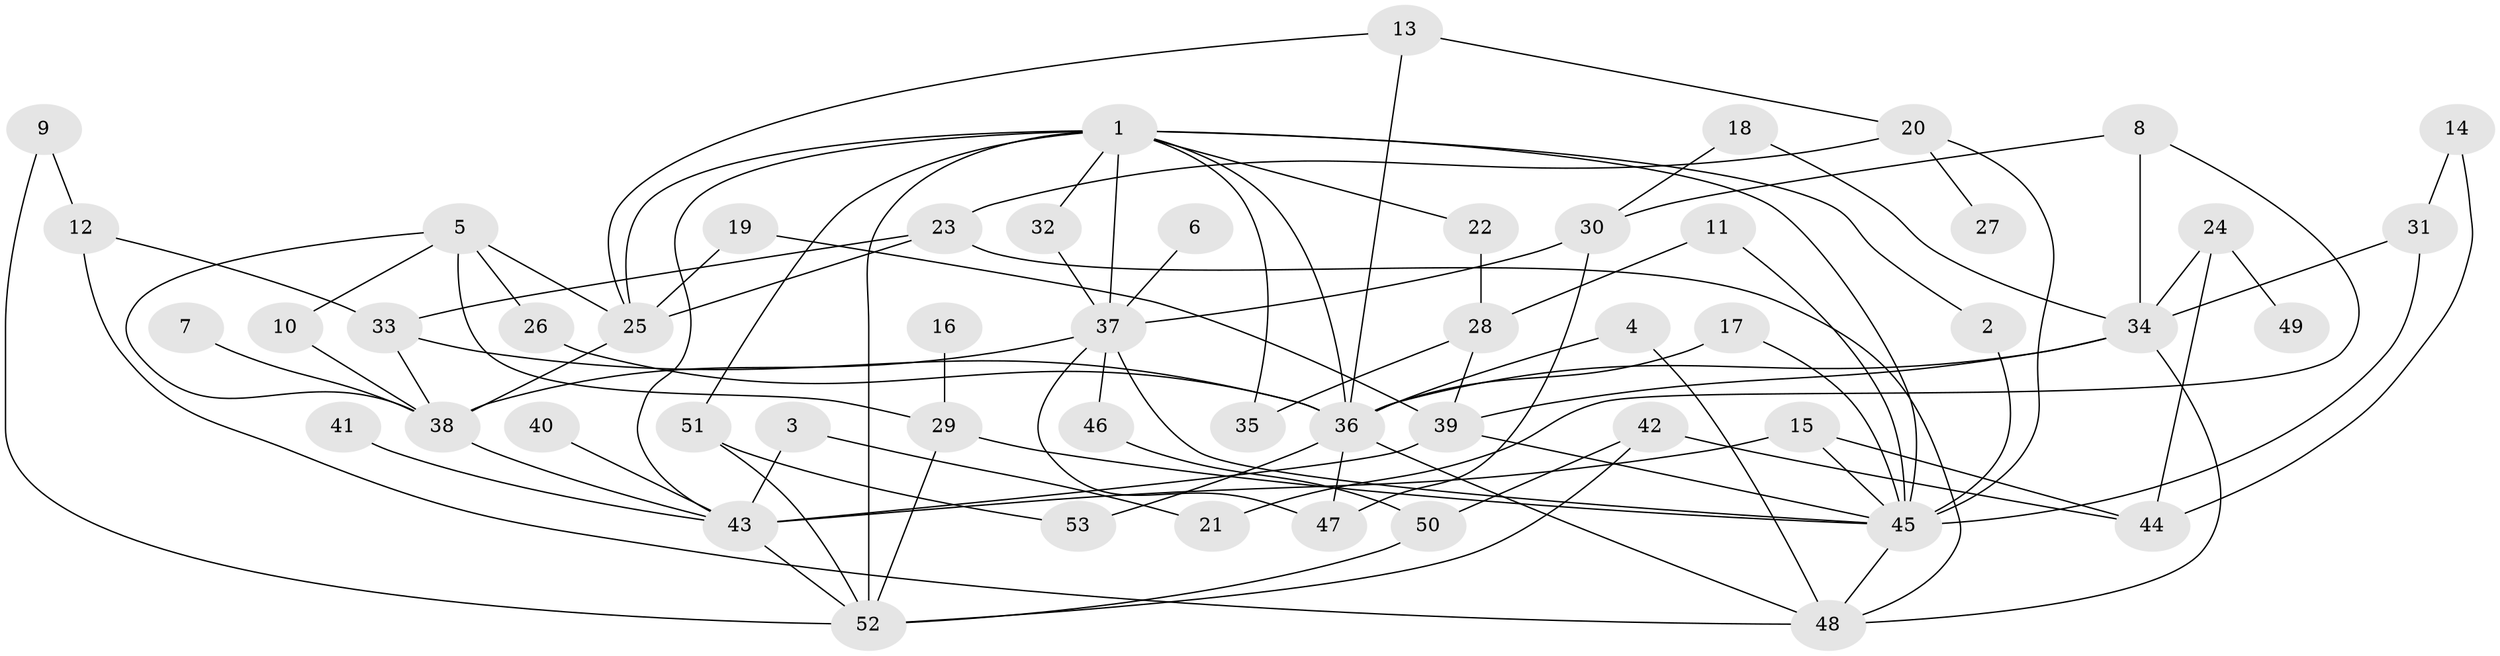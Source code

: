 // original degree distribution, {5: 0.10377358490566038, 6: 0.03773584905660377, 8: 0.018867924528301886, 4: 0.10377358490566038, 9: 0.009433962264150943, 2: 0.3113207547169811, 3: 0.22641509433962265, 1: 0.18867924528301888}
// Generated by graph-tools (version 1.1) at 2025/25/03/09/25 03:25:34]
// undirected, 53 vertices, 95 edges
graph export_dot {
graph [start="1"]
  node [color=gray90,style=filled];
  1;
  2;
  3;
  4;
  5;
  6;
  7;
  8;
  9;
  10;
  11;
  12;
  13;
  14;
  15;
  16;
  17;
  18;
  19;
  20;
  21;
  22;
  23;
  24;
  25;
  26;
  27;
  28;
  29;
  30;
  31;
  32;
  33;
  34;
  35;
  36;
  37;
  38;
  39;
  40;
  41;
  42;
  43;
  44;
  45;
  46;
  47;
  48;
  49;
  50;
  51;
  52;
  53;
  1 -- 2 [weight=1.0];
  1 -- 22 [weight=1.0];
  1 -- 25 [weight=1.0];
  1 -- 32 [weight=1.0];
  1 -- 35 [weight=1.0];
  1 -- 36 [weight=1.0];
  1 -- 37 [weight=1.0];
  1 -- 43 [weight=1.0];
  1 -- 45 [weight=1.0];
  1 -- 51 [weight=1.0];
  1 -- 52 [weight=1.0];
  2 -- 45 [weight=1.0];
  3 -- 21 [weight=1.0];
  3 -- 43 [weight=2.0];
  4 -- 36 [weight=1.0];
  4 -- 48 [weight=1.0];
  5 -- 10 [weight=1.0];
  5 -- 25 [weight=1.0];
  5 -- 26 [weight=1.0];
  5 -- 29 [weight=1.0];
  5 -- 38 [weight=1.0];
  6 -- 37 [weight=1.0];
  7 -- 38 [weight=1.0];
  8 -- 21 [weight=1.0];
  8 -- 30 [weight=1.0];
  8 -- 34 [weight=2.0];
  9 -- 12 [weight=1.0];
  9 -- 52 [weight=1.0];
  10 -- 38 [weight=1.0];
  11 -- 28 [weight=1.0];
  11 -- 45 [weight=1.0];
  12 -- 33 [weight=1.0];
  12 -- 48 [weight=1.0];
  13 -- 20 [weight=1.0];
  13 -- 25 [weight=1.0];
  13 -- 36 [weight=1.0];
  14 -- 31 [weight=1.0];
  14 -- 44 [weight=1.0];
  15 -- 43 [weight=1.0];
  15 -- 44 [weight=1.0];
  15 -- 45 [weight=1.0];
  16 -- 29 [weight=1.0];
  17 -- 36 [weight=1.0];
  17 -- 45 [weight=1.0];
  18 -- 30 [weight=1.0];
  18 -- 34 [weight=1.0];
  19 -- 25 [weight=1.0];
  19 -- 39 [weight=1.0];
  20 -- 23 [weight=1.0];
  20 -- 27 [weight=1.0];
  20 -- 45 [weight=1.0];
  22 -- 28 [weight=1.0];
  23 -- 25 [weight=1.0];
  23 -- 33 [weight=1.0];
  23 -- 48 [weight=1.0];
  24 -- 34 [weight=1.0];
  24 -- 44 [weight=1.0];
  24 -- 49 [weight=1.0];
  25 -- 38 [weight=2.0];
  26 -- 36 [weight=1.0];
  28 -- 35 [weight=2.0];
  28 -- 39 [weight=1.0];
  29 -- 45 [weight=1.0];
  29 -- 52 [weight=1.0];
  30 -- 37 [weight=1.0];
  30 -- 47 [weight=1.0];
  31 -- 34 [weight=1.0];
  31 -- 45 [weight=2.0];
  32 -- 37 [weight=1.0];
  33 -- 36 [weight=1.0];
  33 -- 38 [weight=1.0];
  34 -- 36 [weight=1.0];
  34 -- 39 [weight=1.0];
  34 -- 48 [weight=1.0];
  36 -- 47 [weight=1.0];
  36 -- 48 [weight=1.0];
  36 -- 53 [weight=1.0];
  37 -- 38 [weight=1.0];
  37 -- 45 [weight=1.0];
  37 -- 46 [weight=1.0];
  37 -- 47 [weight=1.0];
  38 -- 43 [weight=1.0];
  39 -- 43 [weight=1.0];
  39 -- 45 [weight=1.0];
  40 -- 43 [weight=1.0];
  41 -- 43 [weight=1.0];
  42 -- 44 [weight=1.0];
  42 -- 50 [weight=1.0];
  42 -- 52 [weight=1.0];
  43 -- 52 [weight=1.0];
  45 -- 48 [weight=1.0];
  46 -- 50 [weight=1.0];
  50 -- 52 [weight=1.0];
  51 -- 52 [weight=1.0];
  51 -- 53 [weight=1.0];
}
